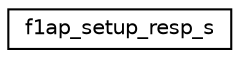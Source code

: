 digraph "Graphical Class Hierarchy"
{
 // LATEX_PDF_SIZE
  edge [fontname="Helvetica",fontsize="10",labelfontname="Helvetica",labelfontsize="10"];
  node [fontname="Helvetica",fontsize="10",shape=record];
  rankdir="LR";
  Node0 [label="f1ap_setup_resp_s",height=0.2,width=0.4,color="black", fillcolor="white", style="filled",URL="$structf1ap__setup__resp__s.html",tooltip=" "];
}
